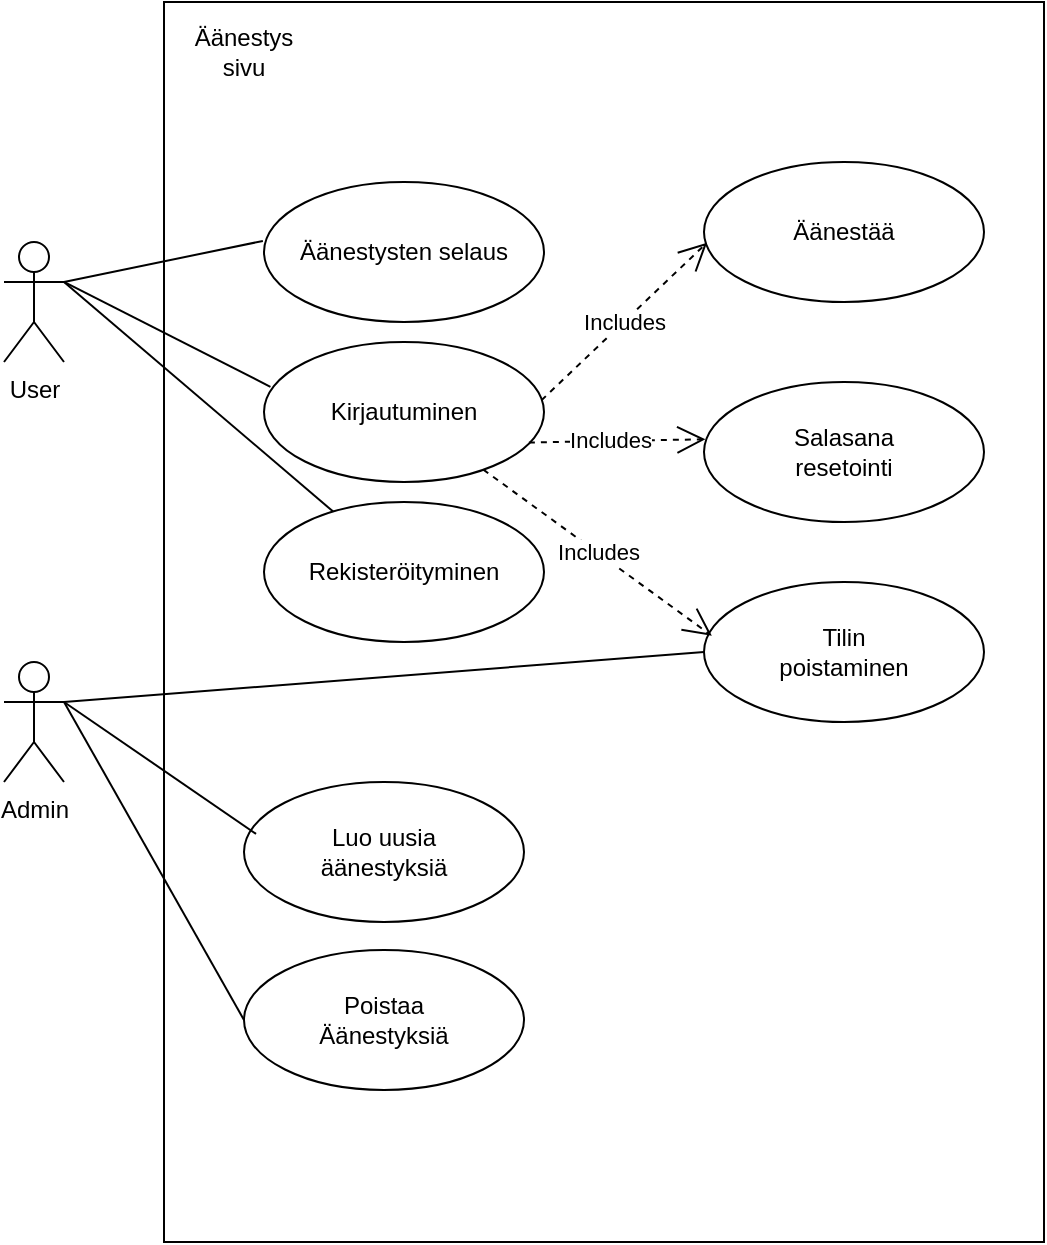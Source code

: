 <mxfile version="20.3.0" type="device"><diagram id="43iQjddy2PtrnZ05m_uk" name="Sivu-1"><mxGraphModel dx="1237" dy="745" grid="1" gridSize="10" guides="1" tooltips="1" connect="1" arrows="1" fold="1" page="1" pageScale="1" pageWidth="827" pageHeight="1169" math="0" shadow="0"><root><mxCell id="0"/><mxCell id="1" parent="0"/><mxCell id="DHx-YoQaKz40nAkYqkN4-22" value="" style="rounded=0;whiteSpace=wrap;html=1;fillColor=none;" vertex="1" parent="1"><mxGeometry x="190" y="110" width="440" height="620" as="geometry"/></mxCell><mxCell id="DHx-YoQaKz40nAkYqkN4-6" style="rounded=0;orthogonalLoop=1;jettySize=auto;html=1;exitX=1;exitY=0.333;exitDx=0;exitDy=0;exitPerimeter=0;entryX=-0.004;entryY=0.421;entryDx=0;entryDy=0;entryPerimeter=0;endArrow=none;endFill=0;" edge="1" parent="1" source="DHx-YoQaKz40nAkYqkN4-1" target="DHx-YoQaKz40nAkYqkN4-4"><mxGeometry relative="1" as="geometry"/></mxCell><mxCell id="DHx-YoQaKz40nAkYqkN4-7" style="rounded=0;orthogonalLoop=1;jettySize=auto;html=1;entryX=0.023;entryY=0.32;entryDx=0;entryDy=0;entryPerimeter=0;endArrow=none;endFill=0;exitX=1;exitY=0.333;exitDx=0;exitDy=0;exitPerimeter=0;" edge="1" parent="1" source="DHx-YoQaKz40nAkYqkN4-1" target="DHx-YoQaKz40nAkYqkN4-3"><mxGeometry relative="1" as="geometry"/></mxCell><mxCell id="DHx-YoQaKz40nAkYqkN4-1" value="User" style="shape=umlActor;verticalLabelPosition=bottom;verticalAlign=top;html=1;outlineConnect=0;" vertex="1" parent="1"><mxGeometry x="110" y="230" width="30" height="60" as="geometry"/></mxCell><mxCell id="DHx-YoQaKz40nAkYqkN4-2" value="Admin" style="shape=umlActor;verticalLabelPosition=bottom;verticalAlign=top;html=1;outlineConnect=0;" vertex="1" parent="1"><mxGeometry x="110" y="440" width="30" height="60" as="geometry"/></mxCell><mxCell id="DHx-YoQaKz40nAkYqkN4-3" value="Kirjautuminen" style="ellipse;whiteSpace=wrap;html=1;" vertex="1" parent="1"><mxGeometry x="240" y="280" width="140" height="70" as="geometry"/></mxCell><mxCell id="DHx-YoQaKz40nAkYqkN4-4" value="Äänestysten selaus" style="ellipse;whiteSpace=wrap;html=1;" vertex="1" parent="1"><mxGeometry x="240" y="200" width="140" height="70" as="geometry"/></mxCell><mxCell id="DHx-YoQaKz40nAkYqkN4-9" style="edgeStyle=none;rounded=0;orthogonalLoop=1;jettySize=auto;html=1;endArrow=none;endFill=0;entryX=1;entryY=0.333;entryDx=0;entryDy=0;entryPerimeter=0;" edge="1" parent="1" source="DHx-YoQaKz40nAkYqkN4-8" target="DHx-YoQaKz40nAkYqkN4-1"><mxGeometry relative="1" as="geometry"><mxPoint x="130" y="240" as="targetPoint"/><Array as="points"/></mxGeometry></mxCell><mxCell id="DHx-YoQaKz40nAkYqkN4-8" value="Rekisteröityminen" style="ellipse;whiteSpace=wrap;html=1;" vertex="1" parent="1"><mxGeometry x="240" y="360" width="140" height="70" as="geometry"/></mxCell><mxCell id="DHx-YoQaKz40nAkYqkN4-10" value="Äänestää" style="ellipse;whiteSpace=wrap;html=1;" vertex="1" parent="1"><mxGeometry x="460" y="190" width="140" height="70" as="geometry"/></mxCell><mxCell id="DHx-YoQaKz40nAkYqkN4-13" value="Includes" style="endArrow=open;endSize=12;dashed=1;html=1;rounded=0;entryX=0.011;entryY=0.576;entryDx=0;entryDy=0;entryPerimeter=0;exitX=0.991;exitY=0.416;exitDx=0;exitDy=0;exitPerimeter=0;" edge="1" parent="1" source="DHx-YoQaKz40nAkYqkN4-3" target="DHx-YoQaKz40nAkYqkN4-10"><mxGeometry width="160" relative="1" as="geometry"><mxPoint x="490" y="320" as="sourcePoint"/><mxPoint x="610" y="320" as="targetPoint"/></mxGeometry></mxCell><mxCell id="DHx-YoQaKz40nAkYqkN4-14" value="Salasana&lt;br&gt;resetointi" style="ellipse;whiteSpace=wrap;html=1;" vertex="1" parent="1"><mxGeometry x="460" y="300" width="140" height="70" as="geometry"/></mxCell><mxCell id="DHx-YoQaKz40nAkYqkN4-15" value="Includes" style="endArrow=open;endSize=12;dashed=1;html=1;rounded=0;exitX=0.946;exitY=0.718;exitDx=0;exitDy=0;exitPerimeter=0;entryX=0.005;entryY=0.409;entryDx=0;entryDy=0;entryPerimeter=0;" edge="1" parent="1" source="DHx-YoQaKz40nAkYqkN4-3" target="DHx-YoQaKz40nAkYqkN4-14"><mxGeometry x="-0.086" y="1" width="160" relative="1" as="geometry"><mxPoint x="480" y="360" as="sourcePoint"/><mxPoint x="640" y="360" as="targetPoint"/><Array as="points"/><mxPoint as="offset"/></mxGeometry></mxCell><mxCell id="DHx-YoQaKz40nAkYqkN4-16" value="Tilin&lt;br&gt;poistaminen" style="ellipse;whiteSpace=wrap;html=1;" vertex="1" parent="1"><mxGeometry x="460" y="400" width="140" height="70" as="geometry"/></mxCell><mxCell id="DHx-YoQaKz40nAkYqkN4-17" value="Includes" style="endArrow=open;endSize=12;dashed=1;html=1;rounded=0;entryX=0.028;entryY=0.384;entryDx=0;entryDy=0;entryPerimeter=0;" edge="1" parent="1" source="DHx-YoQaKz40nAkYqkN4-3" target="DHx-YoQaKz40nAkYqkN4-16"><mxGeometry width="160" relative="1" as="geometry"><mxPoint x="500" y="450" as="sourcePoint"/><mxPoint x="660" y="450" as="targetPoint"/></mxGeometry></mxCell><mxCell id="DHx-YoQaKz40nAkYqkN4-18" value="Luo uusia&lt;br&gt;äänestyksiä" style="ellipse;whiteSpace=wrap;html=1;" vertex="1" parent="1"><mxGeometry x="230" y="500" width="140" height="70" as="geometry"/></mxCell><mxCell id="DHx-YoQaKz40nAkYqkN4-19" style="edgeStyle=none;rounded=0;orthogonalLoop=1;jettySize=auto;html=1;endArrow=none;endFill=0;exitX=0.043;exitY=0.371;exitDx=0;exitDy=0;exitPerimeter=0;entryX=1;entryY=0.333;entryDx=0;entryDy=0;entryPerimeter=0;" edge="1" parent="1" source="DHx-YoQaKz40nAkYqkN4-18" target="DHx-YoQaKz40nAkYqkN4-2"><mxGeometry relative="1" as="geometry"><mxPoint x="140" y="250.0" as="targetPoint"/><mxPoint x="378.283" y="388.495" as="sourcePoint"/><Array as="points"/></mxGeometry></mxCell><mxCell id="DHx-YoQaKz40nAkYqkN4-20" value="Poistaa&lt;br&gt;Äänestyksiä" style="ellipse;whiteSpace=wrap;html=1;" vertex="1" parent="1"><mxGeometry x="230" y="584" width="140" height="70" as="geometry"/></mxCell><mxCell id="DHx-YoQaKz40nAkYqkN4-21" style="edgeStyle=none;rounded=0;orthogonalLoop=1;jettySize=auto;html=1;endArrow=none;endFill=0;exitX=0;exitY=0.5;exitDx=0;exitDy=0;entryX=1;entryY=0.333;entryDx=0;entryDy=0;entryPerimeter=0;" edge="1" parent="1" source="DHx-YoQaKz40nAkYqkN4-20" target="DHx-YoQaKz40nAkYqkN4-2"><mxGeometry relative="1" as="geometry"><mxPoint x="140" y="440" as="targetPoint"/><mxPoint x="366.02" y="549.97" as="sourcePoint"/><Array as="points"/></mxGeometry></mxCell><mxCell id="DHx-YoQaKz40nAkYqkN4-24" style="edgeStyle=none;rounded=0;orthogonalLoop=1;jettySize=auto;html=1;endArrow=none;endFill=0;exitX=0;exitY=0.5;exitDx=0;exitDy=0;entryX=1;entryY=0.333;entryDx=0;entryDy=0;entryPerimeter=0;" edge="1" parent="1" source="DHx-YoQaKz40nAkYqkN4-16" target="DHx-YoQaKz40nAkYqkN4-2"><mxGeometry relative="1" as="geometry"><mxPoint x="140" y="450" as="targetPoint"/><mxPoint x="366.02" y="549.97" as="sourcePoint"/><Array as="points"/></mxGeometry></mxCell><mxCell id="DHx-YoQaKz40nAkYqkN4-28" value="Äänestys sivu" style="text;html=1;strokeColor=none;fillColor=none;align=center;verticalAlign=middle;whiteSpace=wrap;rounded=0;" vertex="1" parent="1"><mxGeometry x="200" y="120" width="60" height="30" as="geometry"/></mxCell></root></mxGraphModel></diagram></mxfile>